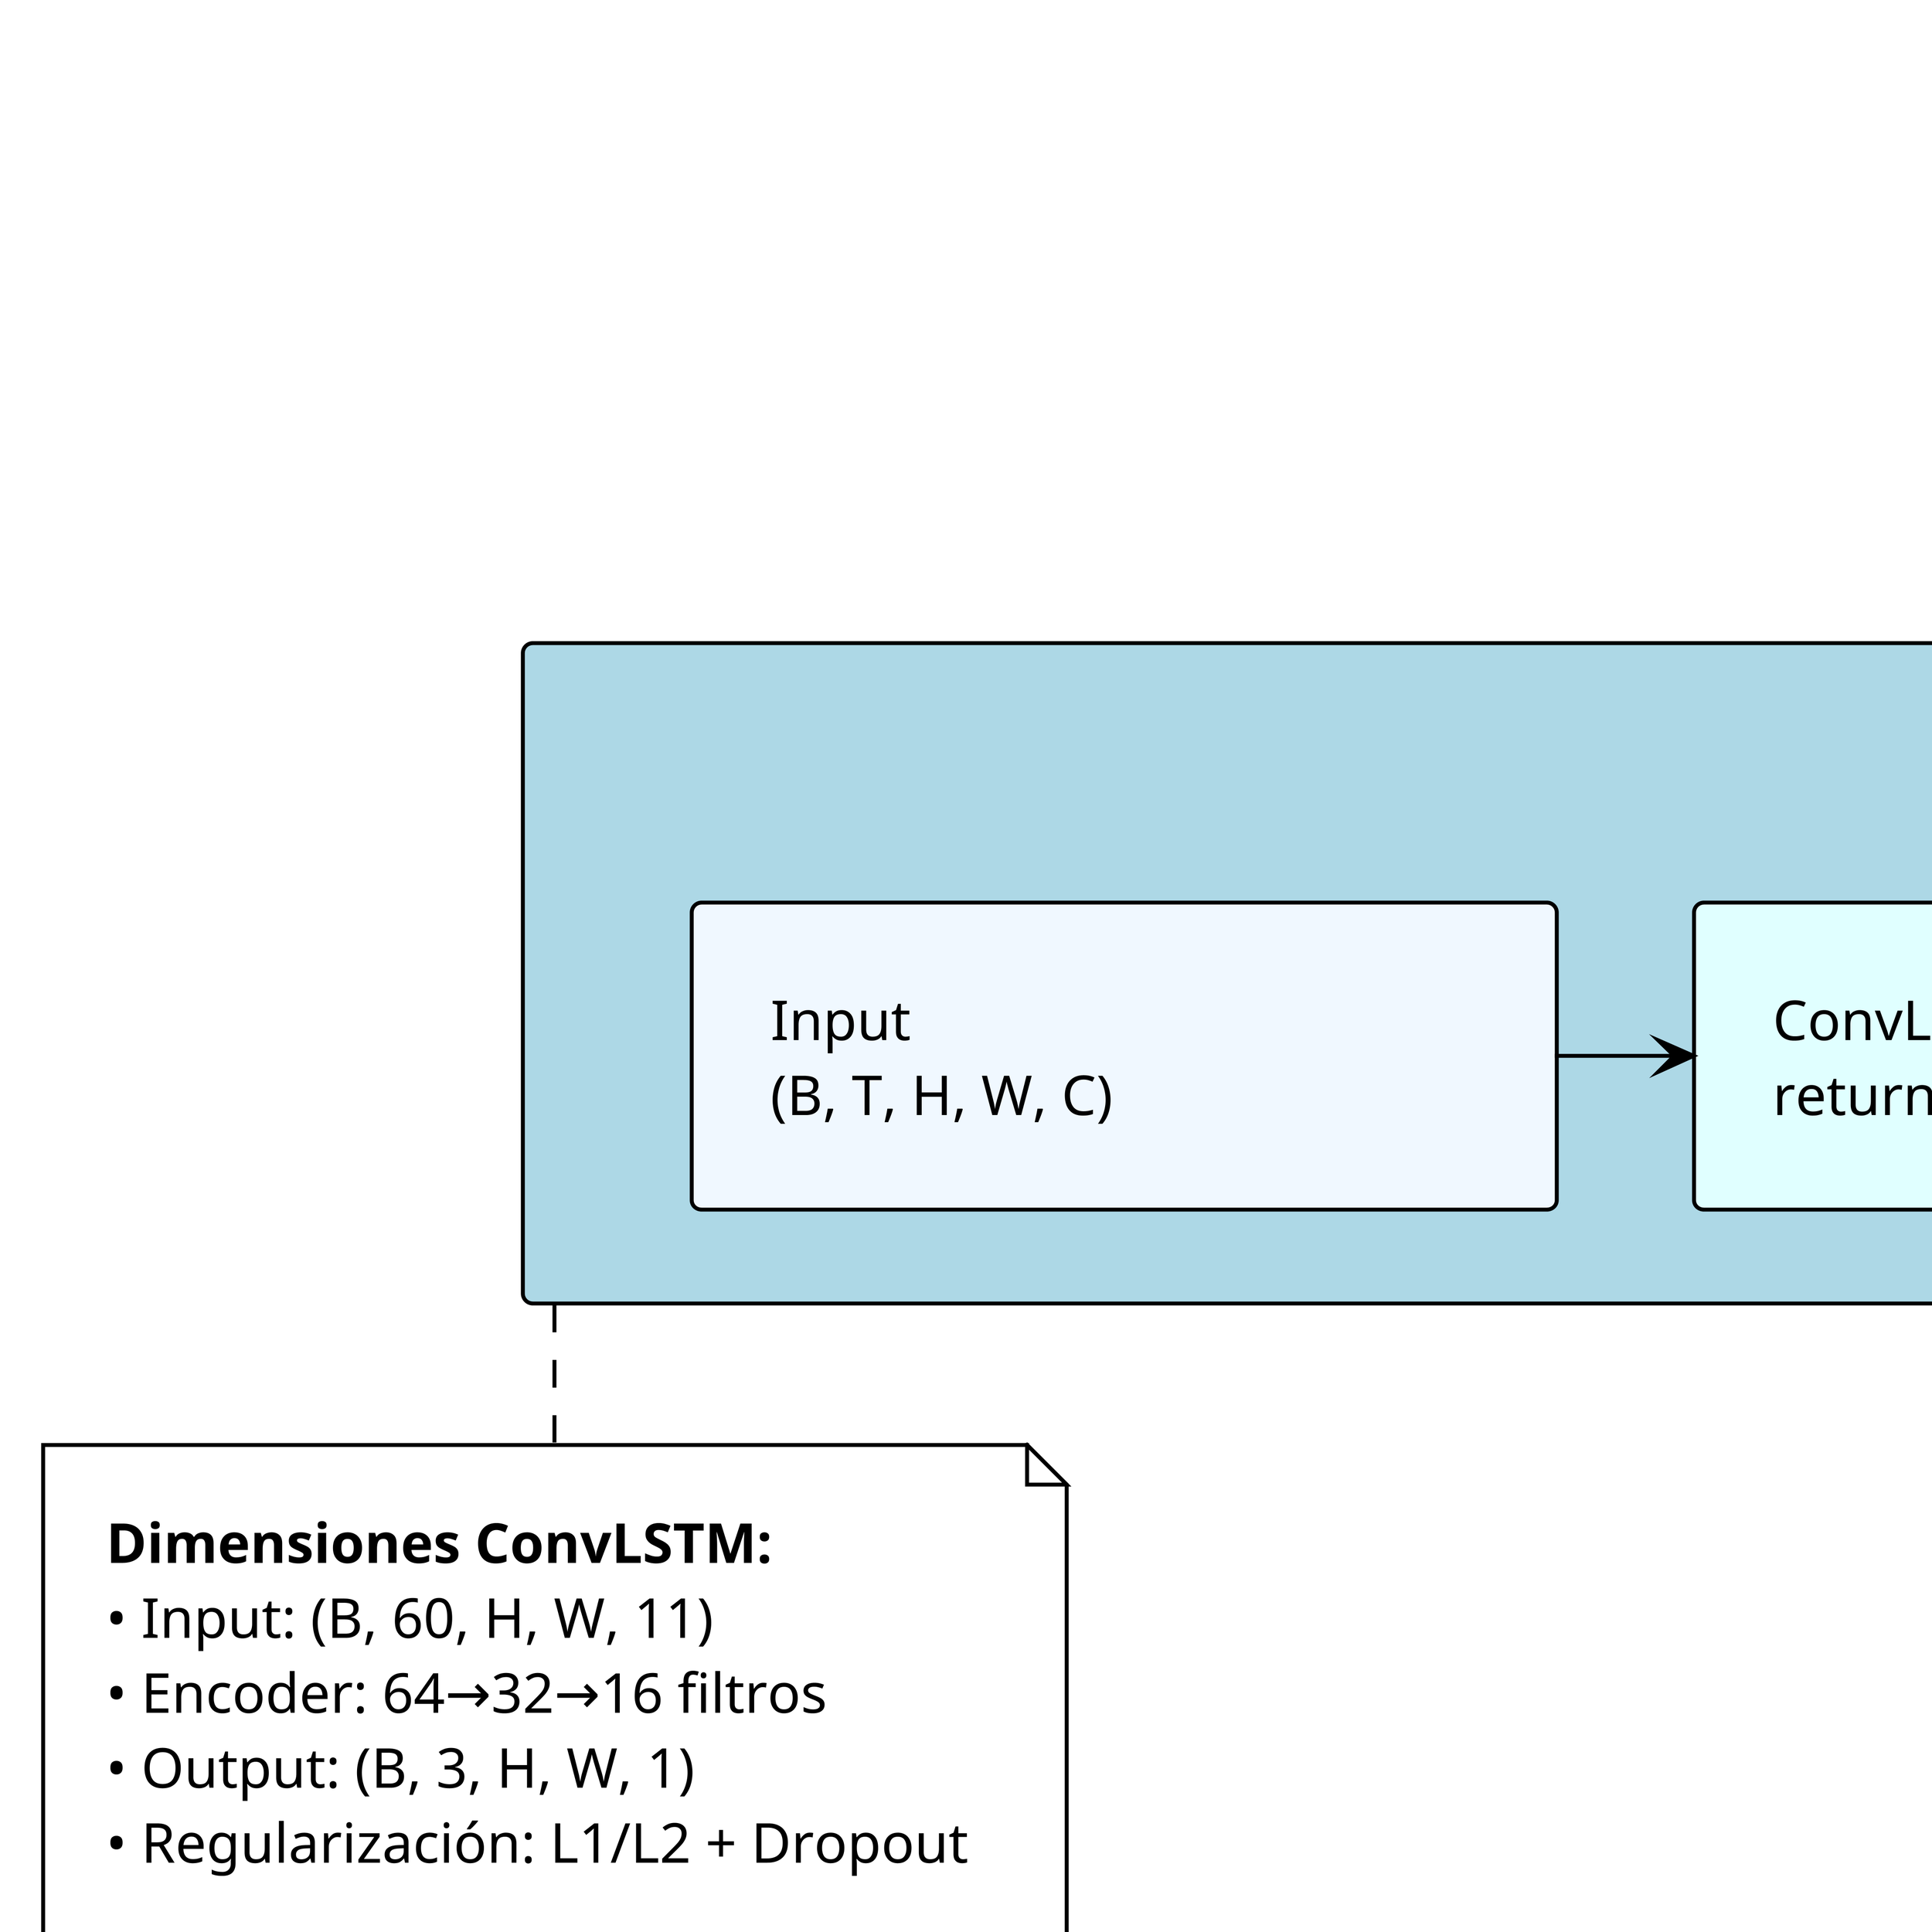 @startuml modelos_evaluados_detallado
!theme plain
!define SCALE 3
!define DPI 800
skinparam dpi 800
skinparam backgroundColor white
skinparam defaultFontSize 14
skinparam titleFontSize 20
skinparam packageStyle rectangle
skinparam minClassWidth 200
skinparam minClassHeight 120
skinparam padding 10

title Arquitectura Detallada de Modelos Evaluados

package "01. ConvLSTM Encoder-Decoder + Attention" as model1 #lightblue {
    rectangle "Input\n(B, T, H, W, C)" as input1 #aliceblue
    rectangle "ConvLSTM2D(64)\nreturn_sequences=True" as enc1 #lightcyan
    rectangle "BatchNorm + Dropout" as bn1 #lightcyan
    rectangle "ConvLSTM2D(32)\nreturn_sequences=True" as enc2 #lightcyan
    rectangle "CBAM Attention\n(Channel + Spatial)" as attn1 #lightgreen
    rectangle "ConvLSTM2D(16)\nreturn_sequences=False" as dec1 #lightcyan
    rectangle "Spatial Head\nMulti-scale" as out1 #lightyellow
    
    input1 -> enc1
    enc1 -> bn1
    bn1 -> enc2
    enc2 -> attn1
    attn1 -> dec1
    dec1 -> out1
}

package "02. ConvGRU Residual + BatchNorm" as model2 #lightcoral {
    rectangle "Input\n(B, T, H, W, C)" as input2 #mistyrose
    rectangle "Conv2D(32, 1×1)\nProjection" as proj2 #mistyrose
    rectangle "ConvGRU2D(64)\nreturn_sequences=True" as gru1 #lightpink
    rectangle "BatchNorm + Dropout" as bn2 #lightpink
    rectangle "ConvGRU2D(32)\nreturn_sequences=False" as gru2 #lightpink
    rectangle "Skip Connection\nConv2D(32, 1×1)" as skip2 #lightgreen
    rectangle "Add + ReLU" as add2 #lightyellow
    rectangle "Spatial Head" as out2 #lightyellow
    
    input2 -> proj2
    proj2 -> gru1
    gru1 -> bn2
    bn2 -> gru2
    input2 -> skip2
    gru2 -> add2
    skip2 -> add2
    add2 -> out2
}

package "03. Transformer Híbrido CNN+LSTM" as model3 #lightgreen {
    rectangle "Input\n(B, T, H, W, C)" as input3 #honeydew
    rectangle "TimeDistributed\nConv2D(64, 3×3)" as cnn1 #lightgreen
    rectangle "TimeDistributed\nConv2D(32, 3×3)" as cnn2 #lightgreen
    rectangle "MaxPooling2D(2×2)\n+ Flatten" as pool3 #lightgreen
    rectangle "MultiHeadAttention\n(4 heads, key_dim=32)" as mha3 #lightblue
    rectangle "LayerNormalization" as ln3 #lightblue
    rectangle "LSTM(128)\nreturn_sequences=False" as lstm3 #lightblue
    rectangle "Dense + Reshape\nSpatial Decoder" as dec3 #lightyellow
    
    input3 -> cnn1
    cnn1 -> cnn2
    cnn2 -> pool3
    pool3 -> mha3
    mha3 -> ln3
    ln3 -> lstm3
    lstm3 -> dec3
}

' Notas técnicas
note bottom of model1
**Dimensiones ConvLSTM:**
• Input: (B, 60, H, W, 11)
• Encoder: 64→32→16 filtros
• Output: (B, 3, H, W, 1)
• Regularización: L1/L2 + Dropout
end note

note bottom of model2
**Dimensiones ConvGRU:**
• Input: (B, 60, H, W, 11)
• GRU: 64→32 filtros
• Skip: Residual connection
• Normalización reforzada
end note

note bottom of model3
**Dimensiones Transformer:**
• CNN: 64→32 filtros
• Attention: 4 heads × 32 dim
• LSTM: 128 hidden units
• Decoder: Dense → Spatial
end note

@enduml

